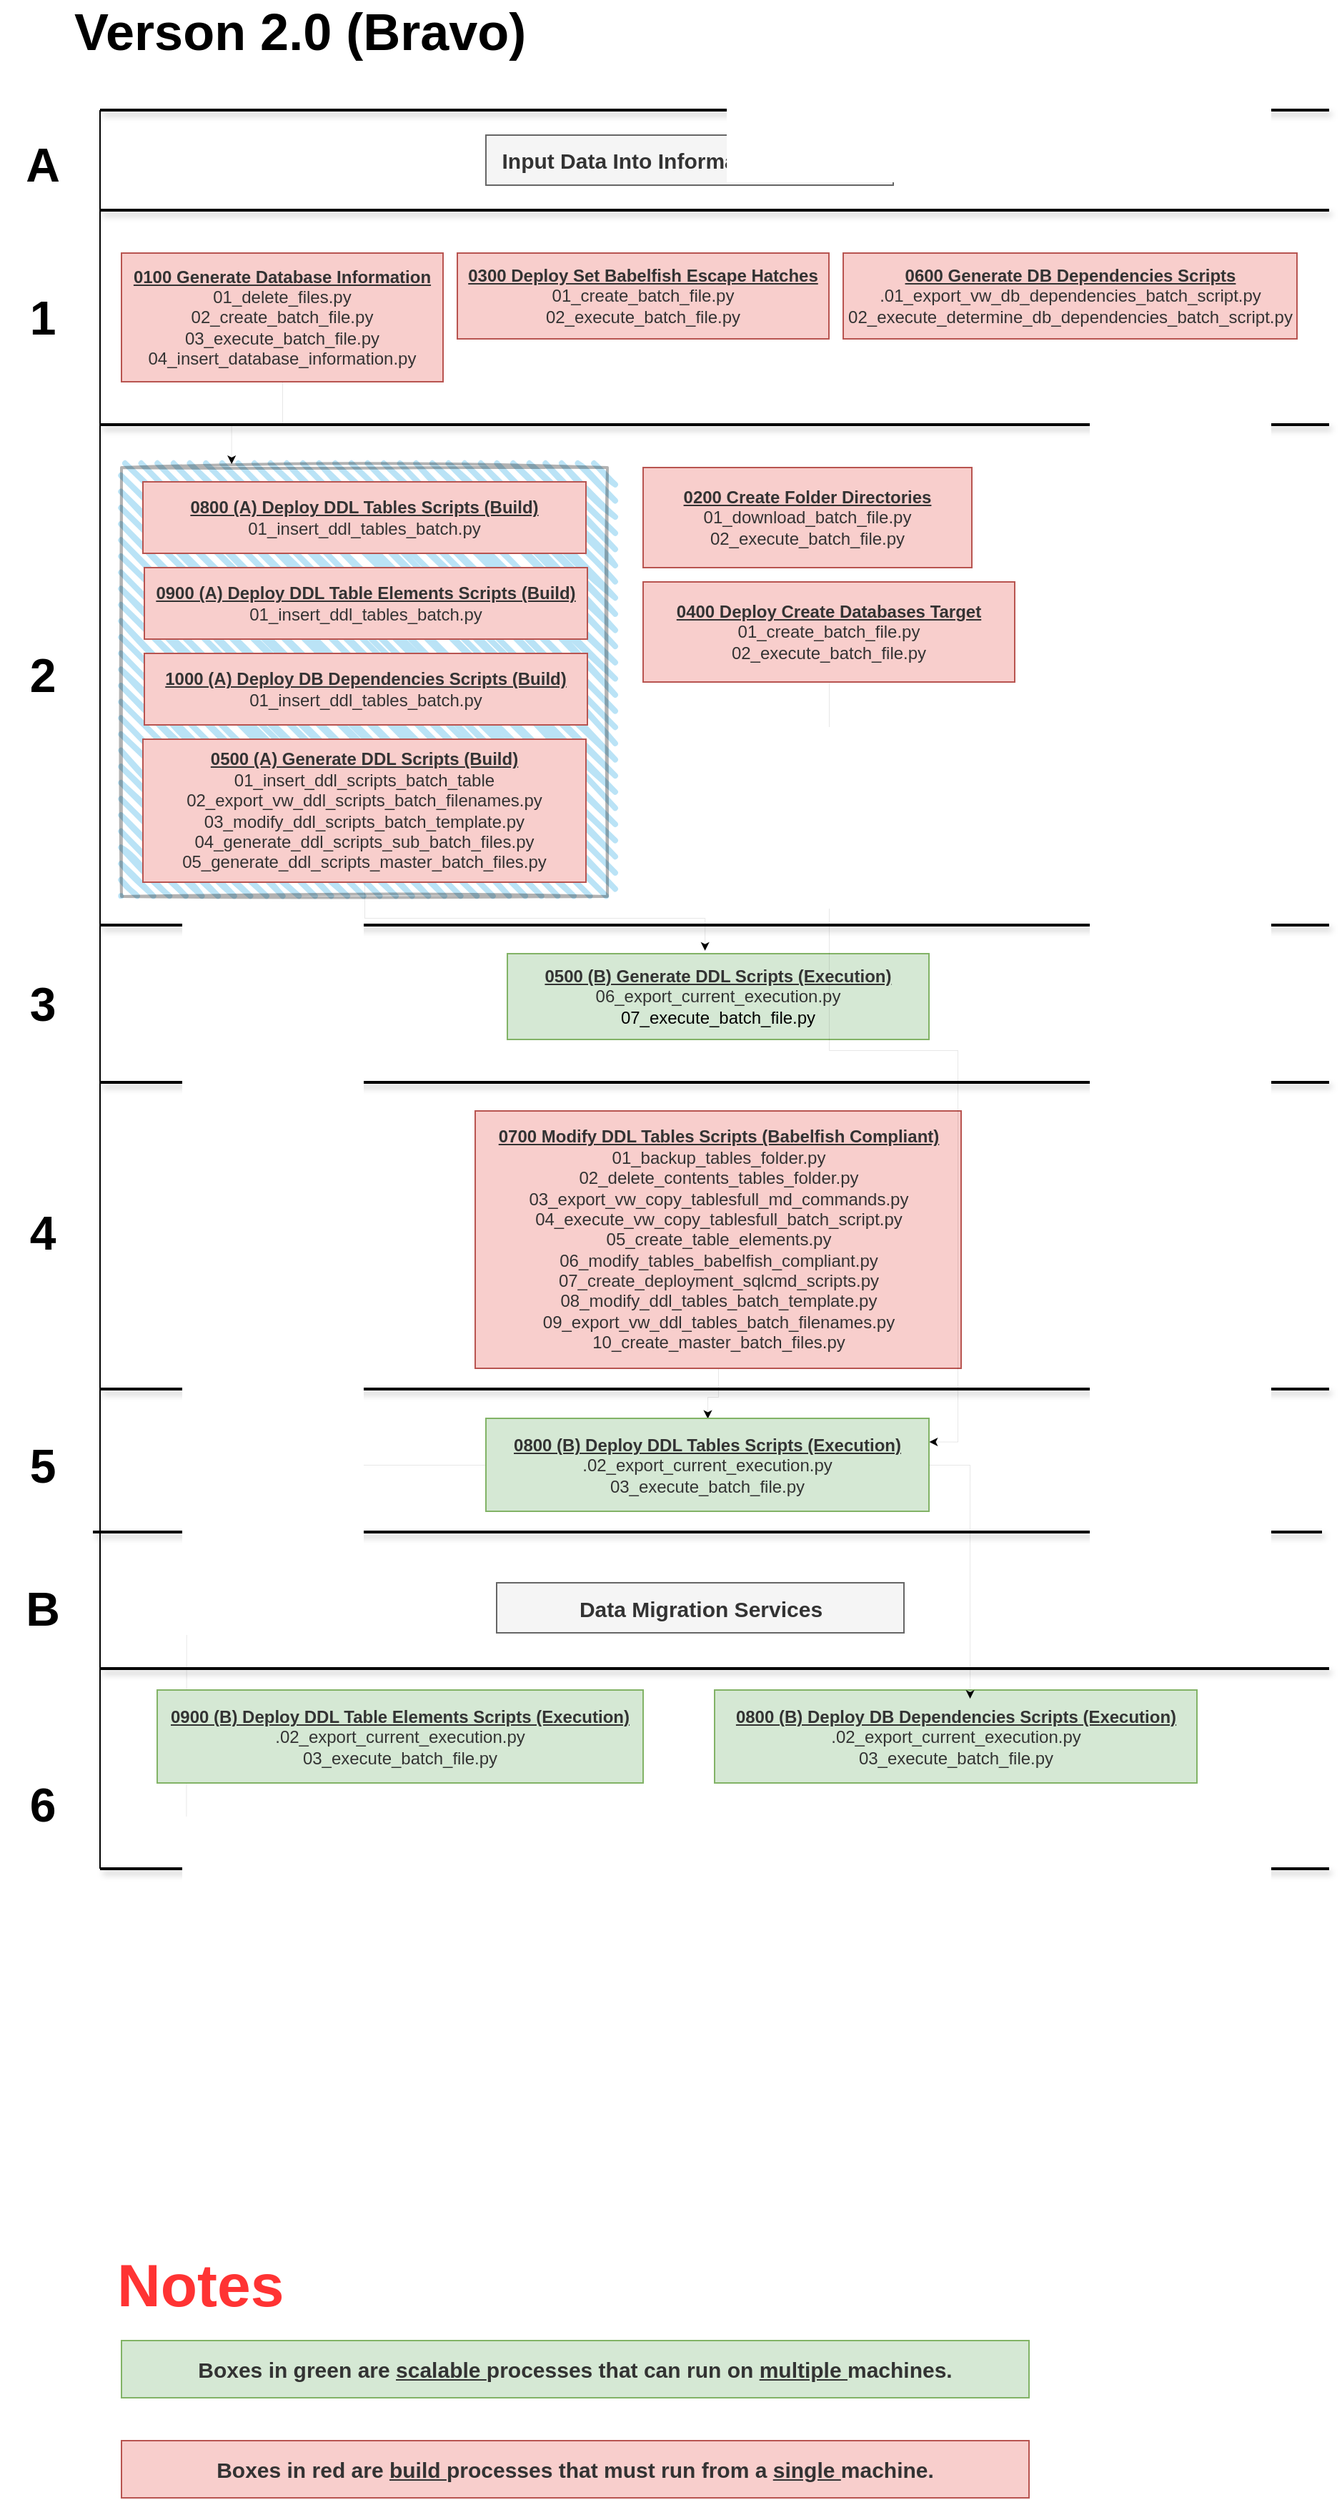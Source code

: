 <mxfile version="24.6.3" type="github">
  <diagram name="Page-1" id="sKITD_88z1vJ94t6zKOO">
    <mxGraphModel dx="1831" dy="1634" grid="1" gridSize="10" guides="1" tooltips="1" connect="1" arrows="1" fold="1" page="1" pageScale="1" pageWidth="850" pageHeight="1100" math="0" shadow="0">
      <root>
        <mxCell id="0" />
        <mxCell id="1" parent="0" />
        <mxCell id="L2tcZBJ_wmMgp3oUzWPe-24" value="" style="rounded=0;whiteSpace=wrap;html=1;strokeWidth=2;fillWeight=4;hachureGap=8;hachureAngle=45;fillColor=#1ba1e2;sketch=1;curveFitting=1;jiggle=2;opacity=30;" vertex="1" parent="1">
          <mxGeometry x="75" y="260" width="340" height="300" as="geometry" />
        </mxCell>
        <mxCell id="syWPXiomNhrmmpA-TFZg-3" value="&lt;span style=&quot;color: rgb(51, 51, 51);&quot;&gt;&lt;b&gt;&lt;u&gt;0100 Generate Database Information&lt;/u&gt;&lt;/b&gt;&lt;/span&gt;&lt;div&gt;&lt;div&gt;&lt;font color=&quot;#333333&quot;&gt;01_delete_files.py&lt;/font&gt;&lt;/div&gt;&lt;div&gt;&lt;font color=&quot;#333333&quot;&gt;02_create_batch_file.py&lt;/font&gt;&lt;/div&gt;&lt;div&gt;&lt;font color=&quot;#333333&quot;&gt;03_execute_batch_file.py&lt;/font&gt;&lt;/div&gt;&lt;div&gt;&lt;font color=&quot;#333333&quot;&gt;04_insert_database_information.py&lt;/font&gt;&lt;/div&gt;&lt;/div&gt;" style="rounded=0;whiteSpace=wrap;html=1;fillColor=#f8cecc;strokeColor=#b85450;" parent="1" vertex="1">
          <mxGeometry x="75" y="110" width="225" height="90" as="geometry" />
        </mxCell>
        <mxCell id="syWPXiomNhrmmpA-TFZg-4" value="&lt;span style=&quot;color: rgb(51, 51, 51);&quot;&gt;&lt;b&gt;&lt;font style=&quot;font-size: 15px;&quot;&gt;Input Data Into Information Database&lt;/font&gt;&lt;/b&gt;&lt;/span&gt;" style="rounded=0;whiteSpace=wrap;html=1;points=[[0,0,0,0,0],[0,0.25,0,0,0],[0,0.5,0,0,0],[0,0.75,0,0,0],[0,1,0,0,0],[0.25,0,0,0,0],[0.25,1,0,0,0],[0.5,0,0,0,0],[0.5,1,0,0,0],[0.75,0,0,0,0],[0.75,1,0,0,0],[1,0,0,0,0],[1,0.25,0,0,0],[1,0.5,0,0,0],[1,0.75,0,0,0],[1,1,0,0,0]];fillColor=#f5f5f5;fontColor=#333333;strokeColor=#666666;" parent="1" vertex="1">
          <mxGeometry x="330" y="27.5" width="285" height="35" as="geometry" />
        </mxCell>
        <mxCell id="syWPXiomNhrmmpA-TFZg-5" value="&lt;span style=&quot;color: rgb(51, 51, 51);&quot;&gt;&lt;b&gt;&lt;u&gt;0500 (A) Generate DDL Scripts (Build)&lt;/u&gt;&lt;/b&gt;&lt;/span&gt;&lt;div&gt;&lt;font color=&quot;#333333&quot;&gt;01_insert_ddl_scripts_batch_table&lt;/font&gt;&lt;br&gt;&lt;/div&gt;&lt;div&gt;&lt;span style=&quot;background-color: initial;&quot;&gt;&lt;font color=&quot;#333333&quot;&gt;02_export_vw_ddl_scripts_batch_filenames&lt;/font&gt;&lt;/span&gt;&lt;font color=&quot;#333333&quot;&gt;.py&lt;br&gt;&lt;/font&gt;&lt;/div&gt;&lt;div&gt;&lt;span style=&quot;background-color: initial;&quot;&gt;&lt;font color=&quot;#333333&quot;&gt;03_modify_ddl_scripts_batch_template&lt;/font&gt;&lt;/span&gt;&lt;font color=&quot;#333333&quot;&gt;.py&lt;br&gt;&lt;/font&gt;&lt;/div&gt;&lt;div&gt;&lt;span style=&quot;background-color: initial;&quot;&gt;&lt;font style=&quot;&quot; color=&quot;#333333&quot;&gt;04_generate_ddl_scripts_sub_batch_files&lt;/font&gt;&lt;/span&gt;&lt;font style=&quot;&quot; color=&quot;#333333&quot;&gt;.py&lt;/font&gt;&lt;/div&gt;&lt;div&gt;&lt;font style=&quot;&quot; color=&quot;#333333&quot;&gt;05_generate_ddl_scripts_master_batch_files.py&lt;/font&gt;&lt;/div&gt;" style="rounded=0;whiteSpace=wrap;html=1;fillColor=#f8cecc;strokeColor=#b85450;" parent="1" vertex="1">
          <mxGeometry x="90" y="450" width="310" height="100" as="geometry" />
        </mxCell>
        <mxCell id="syWPXiomNhrmmpA-TFZg-6" value="&lt;span style=&quot;color: rgb(51, 51, 51);&quot;&gt;&lt;b&gt;&lt;u&gt;0500 (B) Generate DDL Scripts (Execution)&lt;br&gt;&lt;/u&gt;&lt;/b&gt;&lt;/span&gt;&lt;div&gt;&lt;span style=&quot;background-color: initial;&quot;&gt;&lt;font color=&quot;#333333&quot;&gt;06_export_current_execution&lt;/font&gt;&lt;/span&gt;&lt;font color=&quot;#333333&quot;&gt;.py&lt;br&gt;&lt;/font&gt;07_execute_batch_file.py&lt;/div&gt;" style="rounded=0;whiteSpace=wrap;html=1;fillColor=#d5e8d4;strokeColor=#82b366;" parent="1" vertex="1">
          <mxGeometry x="345" y="600" width="295" height="60" as="geometry" />
        </mxCell>
        <mxCell id="syWPXiomNhrmmpA-TFZg-8" value="&lt;span style=&quot;color: rgb(51, 51, 51);&quot;&gt;&lt;b&gt;&lt;u&gt;0300 Deploy Set Babelfish Escape Hatches&lt;/u&gt;&lt;/b&gt;&lt;/span&gt;&lt;div&gt;&lt;div&gt;&lt;font color=&quot;#333333&quot;&gt;01_create_batch_file.py&lt;/font&gt;&lt;/div&gt;&lt;div&gt;&lt;font color=&quot;#333333&quot;&gt;02_execute_batch_file.py&lt;/font&gt;&lt;/div&gt;&lt;/div&gt;" style="rounded=0;whiteSpace=wrap;html=1;fillColor=#f8cecc;strokeColor=#b85450;" parent="1" vertex="1">
          <mxGeometry x="310" y="110" width="260" height="60" as="geometry" />
        </mxCell>
        <mxCell id="L2tcZBJ_wmMgp3oUzWPe-19" style="edgeStyle=orthogonalEdgeStyle;rounded=0;orthogonalLoop=1;jettySize=auto;html=1;strokeWidth=0;" edge="1" parent="1" source="syWPXiomNhrmmpA-TFZg-9" target="L2tcZBJ_wmMgp3oUzWPe-13">
          <mxGeometry relative="1" as="geometry" />
        </mxCell>
        <mxCell id="syWPXiomNhrmmpA-TFZg-9" value="&lt;span style=&quot;color: rgb(51, 51, 51);&quot;&gt;&lt;b&gt;&lt;u&gt;0700 Modify DDL Tables Scripts (Babelfish Compliant)&lt;/u&gt;&lt;/b&gt;&lt;/span&gt;&lt;div&gt;&lt;div&gt;&lt;font color=&quot;#333333&quot;&gt;01_backup_tables_folder.py&lt;/font&gt;&lt;/div&gt;&lt;div&gt;&lt;font color=&quot;#333333&quot;&gt;02_delete_contents_tables_folder.py&lt;/font&gt;&lt;/div&gt;&lt;div&gt;&lt;font color=&quot;#333333&quot;&gt;03_export_vw_copy_tablesfull_md_commands.py&lt;/font&gt;&lt;/div&gt;&lt;div&gt;&lt;font color=&quot;#333333&quot;&gt;04_execute_vw_copy_tablesfull_batch_script.py&lt;/font&gt;&lt;/div&gt;&lt;div&gt;&lt;font color=&quot;#333333&quot;&gt;05_create_table_elements.py&lt;/font&gt;&lt;/div&gt;&lt;div&gt;&lt;font color=&quot;#333333&quot;&gt;06_modify_tables_babelfish_compliant.py&lt;/font&gt;&lt;/div&gt;&lt;div&gt;&lt;font color=&quot;#333333&quot;&gt;07_create_deployment_sqlcmd_scripts.py&lt;/font&gt;&lt;/div&gt;&lt;div&gt;&lt;font color=&quot;#333333&quot;&gt;08_modify_ddl_tables_batch_template.py&lt;/font&gt;&lt;/div&gt;&lt;div&gt;&lt;font color=&quot;#333333&quot;&gt;09_export_vw_ddl_tables_batch_filenames.py&lt;/font&gt;&lt;/div&gt;&lt;div&gt;&lt;font color=&quot;#333333&quot;&gt;10_create_master_batch_files.py&lt;/font&gt;&lt;/div&gt;&lt;/div&gt;" style="rounded=0;whiteSpace=wrap;html=1;fillColor=#f8cecc;strokeColor=#b85450;" parent="1" vertex="1">
          <mxGeometry x="322.5" y="710" width="340" height="180" as="geometry" />
        </mxCell>
        <mxCell id="syWPXiomNhrmmpA-TFZg-11" value="&lt;span style=&quot;color: rgb(51, 51, 51);&quot;&gt;&lt;b&gt;&lt;u&gt;0800 (A) Deploy DDL Tables Scripts (Build)&lt;/u&gt;&lt;/b&gt;&lt;/span&gt;&lt;div&gt;&lt;font color=&quot;#333333&quot;&gt;01_insert_ddl_tables_batch.py&lt;/font&gt;&lt;br&gt;&lt;/div&gt;" style="rounded=0;whiteSpace=wrap;html=1;fillColor=#f8cecc;strokeColor=#b85450;" parent="1" vertex="1">
          <mxGeometry x="90" y="270" width="310" height="50" as="geometry" />
        </mxCell>
        <mxCell id="syWPXiomNhrmmpA-TFZg-51" value="" style="endArrow=none;html=1;rounded=0;strokeWidth=2;shadow=1;" parent="1" edge="1">
          <mxGeometry width="50" height="50" relative="1" as="geometry">
            <mxPoint x="60" y="80" as="sourcePoint" />
            <mxPoint x="920" y="80" as="targetPoint" />
          </mxGeometry>
        </mxCell>
        <mxCell id="syWPXiomNhrmmpA-TFZg-63" value="&lt;font style=&quot;font-size: 33px;&quot;&gt;&lt;b&gt;A&lt;/b&gt;&lt;/font&gt;" style="text;html=1;align=center;verticalAlign=middle;whiteSpace=wrap;rounded=0;" parent="1" vertex="1">
          <mxGeometry x="-10" y="32.5" width="60" height="30" as="geometry" />
        </mxCell>
        <mxCell id="syWPXiomNhrmmpA-TFZg-64" value="&lt;font style=&quot;font-size: 33px;&quot;&gt;&lt;b&gt;2&lt;/b&gt;&lt;/font&gt;" style="text;html=1;align=center;verticalAlign=middle;whiteSpace=wrap;rounded=0;" parent="1" vertex="1">
          <mxGeometry x="-10" y="390" width="60" height="30" as="geometry" />
        </mxCell>
        <mxCell id="syWPXiomNhrmmpA-TFZg-66" value="&lt;font style=&quot;font-size: 33px;&quot;&gt;&lt;b&gt;1&lt;/b&gt;&lt;/font&gt;" style="text;html=1;align=center;verticalAlign=middle;whiteSpace=wrap;rounded=0;" parent="1" vertex="1">
          <mxGeometry x="-10" y="140" width="60" height="30" as="geometry" />
        </mxCell>
        <mxCell id="syWPXiomNhrmmpA-TFZg-70" value="&lt;font style=&quot;font-size: 33px;&quot;&gt;&lt;b&gt;4&lt;/b&gt;&lt;/font&gt;" style="text;html=1;align=center;verticalAlign=middle;whiteSpace=wrap;rounded=0;" parent="1" vertex="1">
          <mxGeometry x="-10" y="780" width="60" height="30" as="geometry" />
        </mxCell>
        <mxCell id="syWPXiomNhrmmpA-TFZg-72" value="&lt;font style=&quot;font-size: 33px;&quot;&gt;&lt;b&gt;5&lt;/b&gt;&lt;/font&gt;" style="text;html=1;align=center;verticalAlign=middle;whiteSpace=wrap;rounded=0;" parent="1" vertex="1">
          <mxGeometry x="-10" y="942.5" width="60" height="30" as="geometry" />
        </mxCell>
        <mxCell id="L2tcZBJ_wmMgp3oUzWPe-45" style="edgeStyle=orthogonalEdgeStyle;rounded=0;orthogonalLoop=1;jettySize=auto;html=1;entryX=1;entryY=0.25;entryDx=0;entryDy=0;strokeWidth=0;" edge="1" parent="1" source="syWPXiomNhrmmpA-TFZg-7" target="L2tcZBJ_wmMgp3oUzWPe-13">
          <mxGeometry relative="1" as="geometry" />
        </mxCell>
        <mxCell id="syWPXiomNhrmmpA-TFZg-7" value="&lt;span style=&quot;color: rgb(51, 51, 51);&quot;&gt;&lt;b&gt;&lt;u&gt;0400 Deploy Create Databases Target&lt;/u&gt;&lt;/b&gt;&lt;/span&gt;&lt;div&gt;&lt;div&gt;&lt;font color=&quot;#333333&quot;&gt;01_create_batch_file.py&lt;/font&gt;&lt;/div&gt;&lt;div&gt;&lt;font color=&quot;#333333&quot;&gt;02_execute_batch_file.py&lt;/font&gt;&lt;/div&gt;&lt;/div&gt;" style="rounded=0;whiteSpace=wrap;html=1;fillColor=#f8cecc;strokeColor=#b85450;" parent="1" vertex="1">
          <mxGeometry x="440" y="340" width="260" height="70" as="geometry" />
        </mxCell>
        <mxCell id="syWPXiomNhrmmpA-TFZg-89" value="" style="endArrow=none;html=1;rounded=0;" parent="1" edge="1">
          <mxGeometry width="50" height="50" relative="1" as="geometry">
            <mxPoint x="60" y="1240" as="sourcePoint" />
            <mxPoint x="60" y="10" as="targetPoint" />
          </mxGeometry>
        </mxCell>
        <mxCell id="syWPXiomNhrmmpA-TFZg-91" value="" style="endArrow=none;html=1;rounded=0;strokeWidth=2;shadow=1;" parent="1" edge="1">
          <mxGeometry width="50" height="50" relative="1" as="geometry">
            <mxPoint x="60" y="580" as="sourcePoint" />
            <mxPoint x="920" y="580" as="targetPoint" />
          </mxGeometry>
        </mxCell>
        <mxCell id="rylidvbhO6okRbjTieRh-1" value="" style="endArrow=none;html=1;rounded=0;strokeWidth=2;shadow=1;" parent="1" edge="1">
          <mxGeometry width="50" height="50" relative="1" as="geometry">
            <mxPoint x="60" y="10" as="sourcePoint" />
            <mxPoint x="920" y="10" as="targetPoint" />
          </mxGeometry>
        </mxCell>
        <mxCell id="GBqM-zpvMOJnWf_ZMjJe-1" value="&lt;div&gt;&lt;b style=&quot;&quot;&gt;&lt;font style=&quot;font-size: 36px;&quot;&gt;Verson 2.0 (Bravo)&lt;/font&gt;&lt;/b&gt;&lt;/div&gt;" style="text;html=1;align=left;verticalAlign=middle;whiteSpace=wrap;rounded=0;" parent="1" vertex="1">
          <mxGeometry x="40" y="-60" width="530" height="30" as="geometry" />
        </mxCell>
        <mxCell id="GBqM-zpvMOJnWf_ZMjJe-5" value="&lt;font style=&quot;font-size: 33px;&quot;&gt;&lt;b&gt;6&lt;/b&gt;&lt;/font&gt;" style="text;html=1;align=center;verticalAlign=middle;whiteSpace=wrap;rounded=0;" parent="1" vertex="1">
          <mxGeometry x="-10" y="1180" width="60" height="30" as="geometry" />
        </mxCell>
        <mxCell id="GBqM-zpvMOJnWf_ZMjJe-9" value="&lt;div&gt;&lt;font size=&quot;1&quot; color=&quot;#333333&quot;&gt;&lt;b style=&quot;font-size: 15px;&quot;&gt;Boxes in green are &lt;u&gt;scalable &lt;/u&gt;processes that can run on &lt;u&gt;multiple &lt;/u&gt;machines.&lt;/b&gt;&lt;/font&gt;&lt;/div&gt;" style="rounded=0;whiteSpace=wrap;html=1;fillColor=#d5e8d4;strokeColor=#82b366;" parent="1" vertex="1">
          <mxGeometry x="75" y="1570" width="635" height="40" as="geometry" />
        </mxCell>
        <mxCell id="GBqM-zpvMOJnWf_ZMjJe-10" value="&lt;h1 style=&quot;margin-top: 0px;&quot;&gt;&lt;font style=&quot;font-size: 42px;&quot; color=&quot;#ff3333&quot;&gt;Notes&lt;/font&gt;&lt;/h1&gt;" style="text;html=1;whiteSpace=wrap;overflow=hidden;rounded=0;" parent="1" vertex="1">
          <mxGeometry x="70" y="1500" width="120" height="50" as="geometry" />
        </mxCell>
        <mxCell id="GBqM-zpvMOJnWf_ZMjJe-12" value="&lt;div&gt;&lt;font size=&quot;1&quot; color=&quot;#333333&quot;&gt;&lt;b style=&quot;font-size: 15px;&quot;&gt;Boxes in red are &lt;u&gt;build &lt;/u&gt;processes that must run from a &lt;u&gt;single &lt;/u&gt;machine.&lt;/b&gt;&lt;/font&gt;&lt;/div&gt;" style="rounded=0;whiteSpace=wrap;html=1;fillColor=#f8cecc;strokeColor=#b85450;" parent="1" vertex="1">
          <mxGeometry x="75" y="1640" width="635" height="40" as="geometry" />
        </mxCell>
        <mxCell id="L2tcZBJ_wmMgp3oUzWPe-3" value="&lt;span style=&quot;color: rgb(51, 51, 51);&quot;&gt;&lt;b&gt;&lt;u&gt;0200 Create Folder Directories&lt;/u&gt;&lt;/b&gt;&lt;/span&gt;&lt;div&gt;&lt;div&gt;&lt;font color=&quot;#333333&quot;&gt;01_download_batch_file.py&lt;/font&gt;&lt;/div&gt;&lt;div&gt;&lt;font color=&quot;#333333&quot;&gt;02_execute_batch_file.py&lt;/font&gt;&lt;/div&gt;&lt;/div&gt;" style="rounded=0;whiteSpace=wrap;html=1;fillColor=#f8cecc;strokeColor=#b85450;" vertex="1" parent="1">
          <mxGeometry x="440" y="260" width="230" height="70" as="geometry" />
        </mxCell>
        <mxCell id="L2tcZBJ_wmMgp3oUzWPe-9" style="edgeStyle=orthogonalEdgeStyle;rounded=0;orthogonalLoop=1;jettySize=auto;html=1;entryX=0.468;entryY=-0.04;entryDx=0;entryDy=0;entryPerimeter=0;strokeWidth=0;" edge="1" parent="1" source="syWPXiomNhrmmpA-TFZg-5" target="syWPXiomNhrmmpA-TFZg-6">
          <mxGeometry relative="1" as="geometry" />
        </mxCell>
        <mxCell id="L2tcZBJ_wmMgp3oUzWPe-43" style="edgeStyle=orthogonalEdgeStyle;rounded=0;orthogonalLoop=1;jettySize=auto;html=1;strokeWidth=0;" edge="1" parent="1" source="L2tcZBJ_wmMgp3oUzWPe-13">
          <mxGeometry relative="1" as="geometry">
            <mxPoint x="120" y="1380" as="targetPoint" />
          </mxGeometry>
        </mxCell>
        <mxCell id="L2tcZBJ_wmMgp3oUzWPe-13" value="&lt;span style=&quot;color: rgb(51, 51, 51);&quot;&gt;&lt;b&gt;&lt;u&gt;0800 (B) Deploy DDL Tables Scripts (Execution)&lt;/u&gt;&lt;/b&gt;&lt;/span&gt;&lt;div&gt;&lt;font color=&quot;#333333&quot;&gt;.&lt;span style=&quot;background-color: initial;&quot;&gt;02_export_current_execution.py&lt;/span&gt;&lt;br&gt;&lt;/font&gt;&lt;/div&gt;&lt;div&gt;&lt;font color=&quot;#333333&quot;&gt;03_execute_batch_file.py&lt;/font&gt;&lt;/div&gt;" style="rounded=0;whiteSpace=wrap;html=1;fillColor=#d5e8d4;strokeColor=#82b366;" vertex="1" parent="1">
          <mxGeometry x="330" y="925" width="310" height="65" as="geometry" />
        </mxCell>
        <mxCell id="L2tcZBJ_wmMgp3oUzWPe-16" value="&lt;span style=&quot;color: rgb(51, 51, 51);&quot;&gt;&lt;b&gt;&lt;u&gt;0900 (A) Deploy DDL Table Elements Scripts (Build)&lt;/u&gt;&lt;/b&gt;&lt;/span&gt;&lt;div&gt;&lt;font color=&quot;#333333&quot;&gt;01_insert_ddl_tables_batch.py&lt;/font&gt;&lt;br&gt;&lt;/div&gt;" style="rounded=0;whiteSpace=wrap;html=1;fillColor=#f8cecc;strokeColor=#b85450;" vertex="1" parent="1">
          <mxGeometry x="91" y="330" width="310" height="50" as="geometry" />
        </mxCell>
        <mxCell id="L2tcZBJ_wmMgp3oUzWPe-17" value="&lt;span style=&quot;color: rgb(51, 51, 51);&quot;&gt;&lt;b&gt;&lt;u&gt;1000 (A) Deploy DB Dependencies Scripts (Build)&lt;/u&gt;&lt;/b&gt;&lt;/span&gt;&lt;div&gt;&lt;font color=&quot;#333333&quot;&gt;01_insert_ddl_tables_batch.py&lt;/font&gt;&lt;br&gt;&lt;/div&gt;" style="rounded=0;whiteSpace=wrap;html=1;fillColor=#f8cecc;strokeColor=#b85450;" vertex="1" parent="1">
          <mxGeometry x="91" y="390" width="310" height="50" as="geometry" />
        </mxCell>
        <mxCell id="L2tcZBJ_wmMgp3oUzWPe-26" value="&lt;span style=&quot;color: rgb(51, 51, 51);&quot;&gt;&lt;b&gt;&lt;u&gt;0900 (B) Deploy DDL Table Elements Scripts (Execution)&lt;/u&gt;&lt;/b&gt;&lt;/span&gt;&lt;div&gt;&lt;font color=&quot;#333333&quot;&gt;.&lt;span style=&quot;background-color: initial;&quot;&gt;02_export_current_execution.py&lt;/span&gt;&lt;br&gt;&lt;/font&gt;&lt;/div&gt;&lt;div&gt;&lt;font color=&quot;#333333&quot;&gt;03_execute_batch_file.py&lt;/font&gt;&lt;/div&gt;" style="rounded=0;whiteSpace=wrap;html=1;fillColor=#d5e8d4;strokeColor=#82b366;" vertex="1" parent="1">
          <mxGeometry x="100" y="1115" width="340" height="65" as="geometry" />
        </mxCell>
        <mxCell id="L2tcZBJ_wmMgp3oUzWPe-27" value="&lt;span style=&quot;color: rgb(51, 51, 51);&quot;&gt;&lt;b&gt;&lt;u&gt;0800 (B) Deploy DB Dependencies Scripts (Execution)&lt;/u&gt;&lt;/b&gt;&lt;/span&gt;&lt;div&gt;&lt;font color=&quot;#333333&quot;&gt;.&lt;span style=&quot;background-color: initial;&quot;&gt;02_export_current_execution.py&lt;/span&gt;&lt;br&gt;&lt;/font&gt;&lt;/div&gt;&lt;div&gt;&lt;font color=&quot;#333333&quot;&gt;03_execute_batch_file.py&lt;/font&gt;&lt;/div&gt;" style="rounded=0;whiteSpace=wrap;html=1;fillColor=#d5e8d4;strokeColor=#82b366;" vertex="1" parent="1">
          <mxGeometry x="490" y="1115" width="337.5" height="65" as="geometry" />
        </mxCell>
        <mxCell id="L2tcZBJ_wmMgp3oUzWPe-28" style="edgeStyle=orthogonalEdgeStyle;rounded=0;orthogonalLoop=1;jettySize=auto;html=1;entryX=0.529;entryY=0.089;entryDx=0;entryDy=0;entryPerimeter=0;exitX=1;exitY=0.5;exitDx=0;exitDy=0;strokeWidth=0;" edge="1" parent="1" source="L2tcZBJ_wmMgp3oUzWPe-13" target="L2tcZBJ_wmMgp3oUzWPe-27">
          <mxGeometry relative="1" as="geometry">
            <mxPoint x="542.5" y="980" as="sourcePoint" />
            <mxPoint x="775.52" y="1145.785" as="targetPoint" />
          </mxGeometry>
        </mxCell>
        <mxCell id="syWPXiomNhrmmpA-TFZg-15" value="&lt;span style=&quot;color: rgb(51, 51, 51);&quot;&gt;&lt;b&gt;&lt;u&gt;0600 Generate DB Dependencies Scripts&lt;/u&gt;&lt;/b&gt;&lt;/span&gt;&lt;div&gt;&lt;font color=&quot;#333333&quot;&gt;.&lt;span style=&quot;background-color: initial;&quot;&gt;01_export_vw_db_dependencies_batch_script.py&lt;/span&gt;&lt;br&gt;&lt;/font&gt;&lt;/div&gt;&lt;div&gt;&lt;font color=&quot;#333333&quot;&gt;02_execute_determine_db_dependencies_batch_script.py&lt;/font&gt;&lt;/div&gt;" style="rounded=0;whiteSpace=wrap;html=1;fillColor=#f8cecc;strokeColor=#b85450;" parent="1" vertex="1">
          <mxGeometry x="580" y="110" width="317.5" height="60" as="geometry" />
        </mxCell>
        <mxCell id="L2tcZBJ_wmMgp3oUzWPe-36" style="edgeStyle=orthogonalEdgeStyle;rounded=0;orthogonalLoop=1;jettySize=auto;html=1;entryX=0.226;entryY=-0.009;entryDx=0;entryDy=0;entryPerimeter=0;strokeWidth=0;" edge="1" parent="1" source="syWPXiomNhrmmpA-TFZg-3" target="L2tcZBJ_wmMgp3oUzWPe-24">
          <mxGeometry relative="1" as="geometry" />
        </mxCell>
        <mxCell id="L2tcZBJ_wmMgp3oUzWPe-49" value="" style="endArrow=none;html=1;rounded=0;strokeWidth=2;shadow=1;" edge="1" parent="1">
          <mxGeometry width="50" height="50" relative="1" as="geometry">
            <mxPoint x="60" y="230" as="sourcePoint" />
            <mxPoint x="920" y="230" as="targetPoint" />
          </mxGeometry>
        </mxCell>
        <mxCell id="L2tcZBJ_wmMgp3oUzWPe-50" value="" style="endArrow=none;html=1;rounded=0;strokeWidth=2;shadow=1;" edge="1" parent="1">
          <mxGeometry width="50" height="50" relative="1" as="geometry">
            <mxPoint x="60" y="690" as="sourcePoint" />
            <mxPoint x="920" y="690" as="targetPoint" />
          </mxGeometry>
        </mxCell>
        <mxCell id="L2tcZBJ_wmMgp3oUzWPe-51" value="" style="endArrow=none;html=1;rounded=0;strokeWidth=2;shadow=1;" edge="1" parent="1">
          <mxGeometry width="50" height="50" relative="1" as="geometry">
            <mxPoint x="60" y="904.5" as="sourcePoint" />
            <mxPoint x="920" y="904.5" as="targetPoint" />
          </mxGeometry>
        </mxCell>
        <mxCell id="L2tcZBJ_wmMgp3oUzWPe-52" value="&lt;font style=&quot;font-size: 33px;&quot;&gt;&lt;b&gt;3&lt;/b&gt;&lt;/font&gt;" style="text;html=1;align=center;verticalAlign=middle;whiteSpace=wrap;rounded=0;" vertex="1" parent="1">
          <mxGeometry x="-10" y="620" width="60" height="30" as="geometry" />
        </mxCell>
        <mxCell id="L2tcZBJ_wmMgp3oUzWPe-53" value="" style="endArrow=none;html=1;rounded=0;strokeWidth=2;shadow=1;" edge="1" parent="1">
          <mxGeometry width="50" height="50" relative="1" as="geometry">
            <mxPoint x="55" y="1004.5" as="sourcePoint" />
            <mxPoint x="915" y="1004.5" as="targetPoint" />
          </mxGeometry>
        </mxCell>
        <mxCell id="L2tcZBJ_wmMgp3oUzWPe-54" value="&lt;span style=&quot;color: rgb(51, 51, 51);&quot;&gt;&lt;b&gt;&lt;font style=&quot;font-size: 15px;&quot;&gt;Data Migration Services&lt;/font&gt;&lt;/b&gt;&lt;/span&gt;" style="rounded=0;whiteSpace=wrap;html=1;points=[[0,0,0,0,0],[0,0.25,0,0,0],[0,0.5,0,0,0],[0,0.75,0,0,0],[0,1,0,0,0],[0.25,0,0,0,0],[0.25,1,0,0,0],[0.5,0,0,0,0],[0.5,1,0,0,0],[0.75,0,0,0,0],[0.75,1,0,0,0],[1,0,0,0,0],[1,0.25,0,0,0],[1,0.5,0,0,0],[1,0.75,0,0,0],[1,1,0,0,0]];fillColor=#f5f5f5;fontColor=#333333;strokeColor=#666666;" vertex="1" parent="1">
          <mxGeometry x="337.5" y="1040" width="285" height="35" as="geometry" />
        </mxCell>
        <mxCell id="L2tcZBJ_wmMgp3oUzWPe-55" value="" style="endArrow=none;html=1;rounded=0;strokeWidth=2;shadow=1;" edge="1" parent="1">
          <mxGeometry width="50" height="50" relative="1" as="geometry">
            <mxPoint x="60" y="1100" as="sourcePoint" />
            <mxPoint x="920" y="1100" as="targetPoint" />
          </mxGeometry>
        </mxCell>
        <mxCell id="L2tcZBJ_wmMgp3oUzWPe-56" value="" style="endArrow=none;html=1;rounded=0;strokeWidth=2;shadow=1;" edge="1" parent="1">
          <mxGeometry width="50" height="50" relative="1" as="geometry">
            <mxPoint x="60" y="1240" as="sourcePoint" />
            <mxPoint x="920" y="1240" as="targetPoint" />
          </mxGeometry>
        </mxCell>
        <mxCell id="L2tcZBJ_wmMgp3oUzWPe-57" value="&lt;font style=&quot;font-size: 33px;&quot;&gt;&lt;b&gt;B&lt;/b&gt;&lt;/font&gt;" style="text;html=1;align=center;verticalAlign=middle;whiteSpace=wrap;rounded=0;" vertex="1" parent="1">
          <mxGeometry x="-10" y="1042.5" width="60" height="30" as="geometry" />
        </mxCell>
      </root>
    </mxGraphModel>
  </diagram>
</mxfile>
